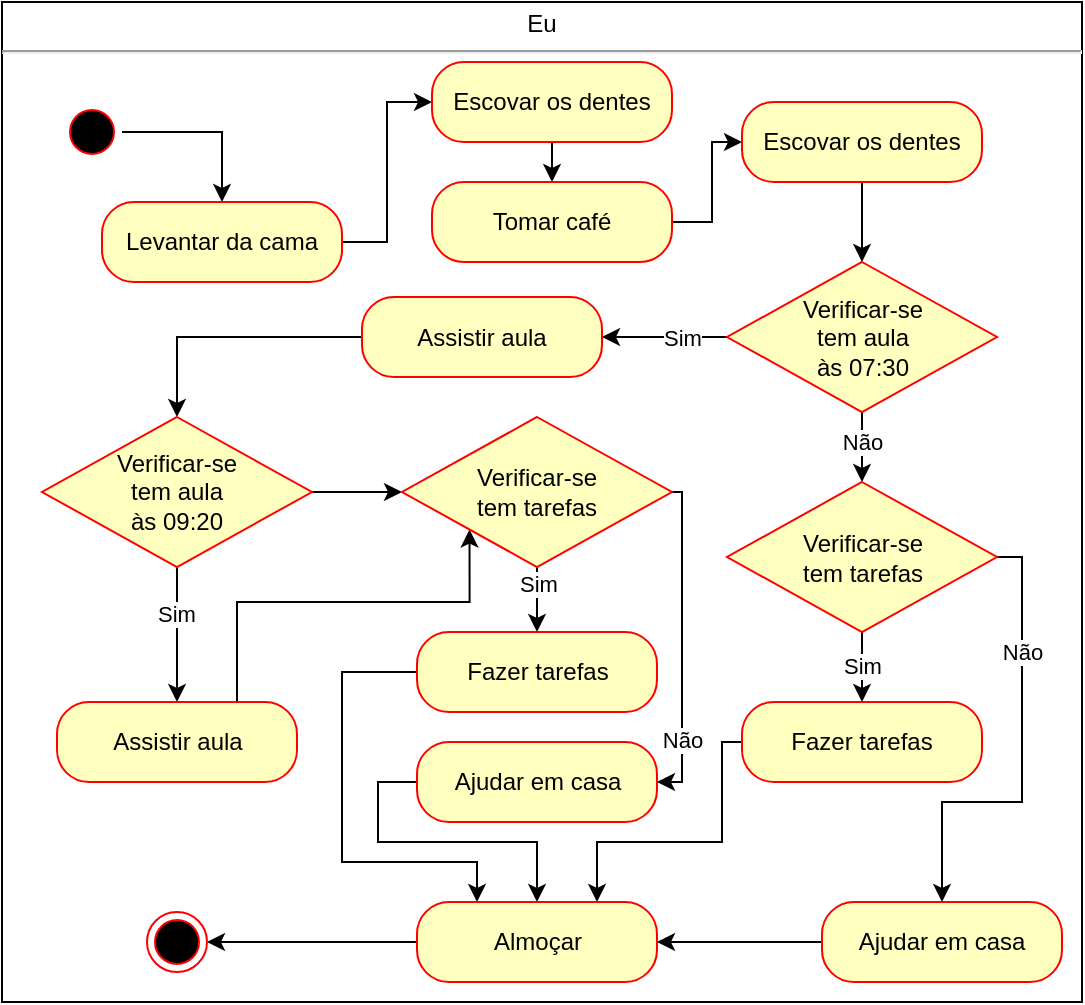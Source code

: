 <mxfile version="16.6.2" type="github">
  <diagram id="hG0S3P9mw6wppGRl6Zj7" name="Page-1">
    <mxGraphModel dx="827" dy="472" grid="1" gridSize="10" guides="1" tooltips="1" connect="1" arrows="1" fold="1" page="1" pageScale="1" pageWidth="1169" pageHeight="827" math="0" shadow="0">
      <root>
        <mxCell id="0" />
        <mxCell id="1" parent="0" />
        <mxCell id="IvriwTNXwanx6Q1rdoZe-1" value="&lt;p style=&quot;margin: 4px 0px 0px ; text-align: center&quot;&gt;Eu&lt;/p&gt;&lt;hr&gt;&lt;p style=&quot;margin: 0px ; margin-left: 8px&quot;&gt;&lt;br&gt;&lt;/p&gt;" style="verticalAlign=top;align=left;overflow=fill;fontSize=12;fontFamily=Helvetica;html=1;" parent="1" vertex="1">
          <mxGeometry x="480" y="300" width="540" height="500" as="geometry" />
        </mxCell>
        <mxCell id="IvriwTNXwanx6Q1rdoZe-3" style="edgeStyle=orthogonalEdgeStyle;rounded=0;orthogonalLoop=1;jettySize=auto;html=1;exitX=1;exitY=0.5;exitDx=0;exitDy=0;entryX=0.5;entryY=0;entryDx=0;entryDy=0;" parent="1" source="IvriwTNXwanx6Q1rdoZe-4" target="IvriwTNXwanx6Q1rdoZe-8" edge="1">
          <mxGeometry relative="1" as="geometry" />
        </mxCell>
        <mxCell id="IvriwTNXwanx6Q1rdoZe-4" value="" style="ellipse;html=1;shape=startState;fillColor=#000000;strokeColor=#ff0000;" parent="1" vertex="1">
          <mxGeometry x="510" y="350" width="30" height="30" as="geometry" />
        </mxCell>
        <mxCell id="IvriwTNXwanx6Q1rdoZe-38" style="edgeStyle=orthogonalEdgeStyle;rounded=0;orthogonalLoop=1;jettySize=auto;html=1;exitX=1;exitY=0.5;exitDx=0;exitDy=0;entryX=0;entryY=0.5;entryDx=0;entryDy=0;" parent="1" source="IvriwTNXwanx6Q1rdoZe-8" target="IvriwTNXwanx6Q1rdoZe-36" edge="1">
          <mxGeometry relative="1" as="geometry" />
        </mxCell>
        <mxCell id="IvriwTNXwanx6Q1rdoZe-8" value="Levantar da cama" style="rounded=1;whiteSpace=wrap;html=1;arcSize=40;fontColor=#000000;fillColor=#ffffc0;strokeColor=#ff0000;" parent="1" vertex="1">
          <mxGeometry x="530" y="400" width="120" height="40" as="geometry" />
        </mxCell>
        <mxCell id="IvriwTNXwanx6Q1rdoZe-45" style="edgeStyle=orthogonalEdgeStyle;rounded=0;orthogonalLoop=1;jettySize=auto;html=1;exitX=0;exitY=0.5;exitDx=0;exitDy=0;entryX=1;entryY=0.5;entryDx=0;entryDy=0;" parent="1" source="IvriwTNXwanx6Q1rdoZe-34" target="IvriwTNXwanx6Q1rdoZe-43" edge="1">
          <mxGeometry relative="1" as="geometry" />
        </mxCell>
        <mxCell id="IvriwTNXwanx6Q1rdoZe-47" value="Sim" style="edgeLabel;html=1;align=center;verticalAlign=middle;resizable=0;points=[];" parent="IvriwTNXwanx6Q1rdoZe-45" vertex="1" connectable="0">
          <mxGeometry x="0.387" y="2" relative="1" as="geometry">
            <mxPoint x="21" y="-2" as="offset" />
          </mxGeometry>
        </mxCell>
        <mxCell id="IvriwTNXwanx6Q1rdoZe-57" style="edgeStyle=orthogonalEdgeStyle;rounded=0;orthogonalLoop=1;jettySize=auto;html=1;exitX=0.5;exitY=1;exitDx=0;exitDy=0;" parent="1" source="IvriwTNXwanx6Q1rdoZe-34" target="IvriwTNXwanx6Q1rdoZe-56" edge="1">
          <mxGeometry relative="1" as="geometry" />
        </mxCell>
        <mxCell id="IvriwTNXwanx6Q1rdoZe-58" value="Não" style="edgeLabel;html=1;align=center;verticalAlign=middle;resizable=0;points=[];" parent="IvriwTNXwanx6Q1rdoZe-57" vertex="1" connectable="0">
          <mxGeometry x="0.407" relative="1" as="geometry">
            <mxPoint y="-7" as="offset" />
          </mxGeometry>
        </mxCell>
        <mxCell id="IvriwTNXwanx6Q1rdoZe-34" value="Verificar-se &lt;br&gt;tem aula&lt;br&gt;às 07:30" style="rhombus;whiteSpace=wrap;html=1;fillColor=#ffffc0;strokeColor=#ff0000;" parent="1" vertex="1">
          <mxGeometry x="842.5" y="430" width="135" height="75" as="geometry" />
        </mxCell>
        <mxCell id="83tVsfYuA2QvCQg0XglB-2" style="edgeStyle=orthogonalEdgeStyle;rounded=0;orthogonalLoop=1;jettySize=auto;html=1;exitX=0.5;exitY=1;exitDx=0;exitDy=0;entryX=0.5;entryY=0;entryDx=0;entryDy=0;" edge="1" parent="1" source="IvriwTNXwanx6Q1rdoZe-36" target="IvriwTNXwanx6Q1rdoZe-39">
          <mxGeometry relative="1" as="geometry" />
        </mxCell>
        <mxCell id="IvriwTNXwanx6Q1rdoZe-36" value="Escovar os dentes" style="rounded=1;whiteSpace=wrap;html=1;arcSize=40;fontColor=#000000;fillColor=#ffffc0;strokeColor=#ff0000;" parent="1" vertex="1">
          <mxGeometry x="695" y="330" width="120" height="40" as="geometry" />
        </mxCell>
        <mxCell id="83tVsfYuA2QvCQg0XglB-3" style="edgeStyle=orthogonalEdgeStyle;rounded=0;orthogonalLoop=1;jettySize=auto;html=1;exitX=1;exitY=0.5;exitDx=0;exitDy=0;entryX=0;entryY=0.5;entryDx=0;entryDy=0;" edge="1" parent="1" source="IvriwTNXwanx6Q1rdoZe-39" target="83tVsfYuA2QvCQg0XglB-1">
          <mxGeometry relative="1" as="geometry" />
        </mxCell>
        <mxCell id="IvriwTNXwanx6Q1rdoZe-39" value="Tomar café" style="rounded=1;whiteSpace=wrap;html=1;arcSize=40;fontColor=#000000;fillColor=#ffffc0;strokeColor=#ff0000;" parent="1" vertex="1">
          <mxGeometry x="695" y="390" width="120" height="40" as="geometry" />
        </mxCell>
        <mxCell id="IvriwTNXwanx6Q1rdoZe-49" style="edgeStyle=orthogonalEdgeStyle;rounded=0;orthogonalLoop=1;jettySize=auto;html=1;exitX=0;exitY=0.5;exitDx=0;exitDy=0;entryX=0.5;entryY=0;entryDx=0;entryDy=0;" parent="1" source="IvriwTNXwanx6Q1rdoZe-43" target="IvriwTNXwanx6Q1rdoZe-48" edge="1">
          <mxGeometry relative="1" as="geometry" />
        </mxCell>
        <mxCell id="IvriwTNXwanx6Q1rdoZe-43" value="Assistir aula" style="rounded=1;whiteSpace=wrap;html=1;arcSize=40;fontColor=#000000;fillColor=#ffffc0;strokeColor=#ff0000;" parent="1" vertex="1">
          <mxGeometry x="660" y="447.5" width="120" height="40" as="geometry" />
        </mxCell>
        <mxCell id="IvriwTNXwanx6Q1rdoZe-73" style="edgeStyle=orthogonalEdgeStyle;rounded=0;jumpStyle=sharp;orthogonalLoop=1;jettySize=auto;html=1;exitX=1;exitY=0.5;exitDx=0;exitDy=0;entryX=0;entryY=0.5;entryDx=0;entryDy=0;" parent="1" source="IvriwTNXwanx6Q1rdoZe-48" target="IvriwTNXwanx6Q1rdoZe-72" edge="1">
          <mxGeometry relative="1" as="geometry" />
        </mxCell>
        <mxCell id="IvriwTNXwanx6Q1rdoZe-74" style="edgeStyle=orthogonalEdgeStyle;rounded=0;jumpStyle=sharp;orthogonalLoop=1;jettySize=auto;html=1;exitX=0.5;exitY=1;exitDx=0;exitDy=0;entryX=0.5;entryY=0;entryDx=0;entryDy=0;" parent="1" source="IvriwTNXwanx6Q1rdoZe-48" target="IvriwTNXwanx6Q1rdoZe-51" edge="1">
          <mxGeometry relative="1" as="geometry">
            <Array as="points">
              <mxPoint x="568" y="590" />
              <mxPoint x="568" y="590" />
            </Array>
          </mxGeometry>
        </mxCell>
        <mxCell id="IvriwTNXwanx6Q1rdoZe-75" value="Sim" style="edgeLabel;html=1;align=center;verticalAlign=middle;resizable=0;points=[];" parent="IvriwTNXwanx6Q1rdoZe-74" vertex="1" connectable="0">
          <mxGeometry x="-0.304" y="-1" relative="1" as="geometry">
            <mxPoint as="offset" />
          </mxGeometry>
        </mxCell>
        <mxCell id="IvriwTNXwanx6Q1rdoZe-48" value="Verificar-se &lt;br&gt;tem aula&lt;br&gt;às 09:20" style="rhombus;whiteSpace=wrap;html=1;fillColor=#ffffc0;strokeColor=#ff0000;" parent="1" vertex="1">
          <mxGeometry x="500" y="507.5" width="135" height="75" as="geometry" />
        </mxCell>
        <mxCell id="IvriwTNXwanx6Q1rdoZe-92" style="edgeStyle=orthogonalEdgeStyle;rounded=0;jumpStyle=sharp;orthogonalLoop=1;jettySize=auto;html=1;exitX=0.75;exitY=0;exitDx=0;exitDy=0;entryX=0;entryY=1;entryDx=0;entryDy=0;" parent="1" source="IvriwTNXwanx6Q1rdoZe-51" target="IvriwTNXwanx6Q1rdoZe-72" edge="1">
          <mxGeometry relative="1" as="geometry">
            <Array as="points">
              <mxPoint x="598" y="600" />
              <mxPoint x="714" y="600" />
            </Array>
          </mxGeometry>
        </mxCell>
        <mxCell id="IvriwTNXwanx6Q1rdoZe-51" value="Assistir aula" style="rounded=1;whiteSpace=wrap;html=1;arcSize=40;fontColor=#000000;fillColor=#ffffc0;strokeColor=#ff0000;" parent="1" vertex="1">
          <mxGeometry x="507.5" y="650" width="120" height="40" as="geometry" />
        </mxCell>
        <mxCell id="IvriwTNXwanx6Q1rdoZe-60" style="edgeStyle=orthogonalEdgeStyle;rounded=0;orthogonalLoop=1;jettySize=auto;html=1;exitX=0.5;exitY=1;exitDx=0;exitDy=0;entryX=0.5;entryY=0;entryDx=0;entryDy=0;" parent="1" source="IvriwTNXwanx6Q1rdoZe-56" target="IvriwTNXwanx6Q1rdoZe-59" edge="1">
          <mxGeometry relative="1" as="geometry">
            <Array as="points">
              <mxPoint x="910" y="640" />
              <mxPoint x="910" y="640" />
            </Array>
          </mxGeometry>
        </mxCell>
        <mxCell id="IvriwTNXwanx6Q1rdoZe-71" value="Sim" style="edgeLabel;html=1;align=center;verticalAlign=middle;resizable=0;points=[];" parent="IvriwTNXwanx6Q1rdoZe-60" vertex="1" connectable="0">
          <mxGeometry x="-0.542" y="-1" relative="1" as="geometry">
            <mxPoint x="1" y="9" as="offset" />
          </mxGeometry>
        </mxCell>
        <mxCell id="IvriwTNXwanx6Q1rdoZe-65" style="edgeStyle=orthogonalEdgeStyle;rounded=0;orthogonalLoop=1;jettySize=auto;html=1;exitX=1;exitY=0.5;exitDx=0;exitDy=0;entryX=0.5;entryY=0;entryDx=0;entryDy=0;" parent="1" source="IvriwTNXwanx6Q1rdoZe-56" target="IvriwTNXwanx6Q1rdoZe-68" edge="1">
          <mxGeometry relative="1" as="geometry">
            <mxPoint x="977" y="690" as="targetPoint" />
            <Array as="points">
              <mxPoint x="990" y="577" />
              <mxPoint x="990" y="700" />
              <mxPoint x="950" y="700" />
            </Array>
          </mxGeometry>
        </mxCell>
        <mxCell id="IvriwTNXwanx6Q1rdoZe-66" value="Não" style="edgeLabel;html=1;align=center;verticalAlign=middle;resizable=0;points=[];" parent="IvriwTNXwanx6Q1rdoZe-65" vertex="1" connectable="0">
          <mxGeometry x="-0.789" y="-1" relative="1" as="geometry">
            <mxPoint x="1" y="36" as="offset" />
          </mxGeometry>
        </mxCell>
        <mxCell id="IvriwTNXwanx6Q1rdoZe-56" value="Verificar-se &lt;br&gt;tem tarefas" style="rhombus;whiteSpace=wrap;html=1;fillColor=#ffffc0;strokeColor=#ff0000;" parent="1" vertex="1">
          <mxGeometry x="842.5" y="540" width="135" height="75" as="geometry" />
        </mxCell>
        <mxCell id="IvriwTNXwanx6Q1rdoZe-86" style="edgeStyle=orthogonalEdgeStyle;rounded=0;jumpStyle=sharp;orthogonalLoop=1;jettySize=auto;html=1;exitX=0;exitY=0.5;exitDx=0;exitDy=0;entryX=0.75;entryY=0;entryDx=0;entryDy=0;" parent="1" source="IvriwTNXwanx6Q1rdoZe-59" target="IvriwTNXwanx6Q1rdoZe-84" edge="1">
          <mxGeometry relative="1" as="geometry">
            <Array as="points">
              <mxPoint x="840" y="670" />
              <mxPoint x="840" y="720" />
              <mxPoint x="777" y="720" />
            </Array>
          </mxGeometry>
        </mxCell>
        <mxCell id="IvriwTNXwanx6Q1rdoZe-59" value="Fazer tarefas" style="rounded=1;whiteSpace=wrap;html=1;arcSize=40;fontColor=#000000;fillColor=#ffffc0;strokeColor=#ff0000;" parent="1" vertex="1">
          <mxGeometry x="850" y="650" width="120" height="40" as="geometry" />
        </mxCell>
        <mxCell id="IvriwTNXwanx6Q1rdoZe-85" style="edgeStyle=orthogonalEdgeStyle;rounded=0;jumpStyle=sharp;orthogonalLoop=1;jettySize=auto;html=1;exitX=0;exitY=0.5;exitDx=0;exitDy=0;" parent="1" source="IvriwTNXwanx6Q1rdoZe-68" target="IvriwTNXwanx6Q1rdoZe-84" edge="1">
          <mxGeometry relative="1" as="geometry" />
        </mxCell>
        <mxCell id="IvriwTNXwanx6Q1rdoZe-68" value="Ajudar em casa" style="rounded=1;whiteSpace=wrap;html=1;arcSize=40;fontColor=#000000;fillColor=#ffffc0;strokeColor=#ff0000;" parent="1" vertex="1">
          <mxGeometry x="890" y="750" width="120" height="40" as="geometry" />
        </mxCell>
        <mxCell id="IvriwTNXwanx6Q1rdoZe-77" style="edgeStyle=orthogonalEdgeStyle;rounded=0;jumpStyle=sharp;orthogonalLoop=1;jettySize=auto;html=1;exitX=0.5;exitY=1;exitDx=0;exitDy=0;entryX=0.5;entryY=0;entryDx=0;entryDy=0;" parent="1" source="IvriwTNXwanx6Q1rdoZe-72" target="IvriwTNXwanx6Q1rdoZe-76" edge="1">
          <mxGeometry relative="1" as="geometry">
            <Array as="points">
              <mxPoint x="748" y="590" />
              <mxPoint x="748" y="590" />
            </Array>
          </mxGeometry>
        </mxCell>
        <mxCell id="IvriwTNXwanx6Q1rdoZe-78" value="Sim" style="edgeLabel;html=1;align=center;verticalAlign=middle;resizable=0;points=[];" parent="IvriwTNXwanx6Q1rdoZe-77" vertex="1" connectable="0">
          <mxGeometry x="0.227" relative="1" as="geometry">
            <mxPoint y="-12" as="offset" />
          </mxGeometry>
        </mxCell>
        <mxCell id="IvriwTNXwanx6Q1rdoZe-80" style="edgeStyle=orthogonalEdgeStyle;rounded=0;jumpStyle=sharp;orthogonalLoop=1;jettySize=auto;html=1;exitX=1;exitY=0.5;exitDx=0;exitDy=0;entryX=1;entryY=0.5;entryDx=0;entryDy=0;" parent="1" source="IvriwTNXwanx6Q1rdoZe-72" target="IvriwTNXwanx6Q1rdoZe-79" edge="1">
          <mxGeometry relative="1" as="geometry">
            <Array as="points">
              <mxPoint x="820" y="545" />
              <mxPoint x="820" y="690" />
            </Array>
          </mxGeometry>
        </mxCell>
        <mxCell id="IvriwTNXwanx6Q1rdoZe-82" value="Não" style="edgeLabel;html=1;align=center;verticalAlign=middle;resizable=0;points=[];" parent="IvriwTNXwanx6Q1rdoZe-80" vertex="1" connectable="0">
          <mxGeometry x="0.166" y="3" relative="1" as="geometry">
            <mxPoint x="-3" y="34" as="offset" />
          </mxGeometry>
        </mxCell>
        <mxCell id="IvriwTNXwanx6Q1rdoZe-72" value="Verificar-se &lt;br&gt;tem tarefas" style="rhombus;whiteSpace=wrap;html=1;fillColor=#ffffc0;strokeColor=#ff0000;" parent="1" vertex="1">
          <mxGeometry x="680" y="507.5" width="135" height="75" as="geometry" />
        </mxCell>
        <mxCell id="IvriwTNXwanx6Q1rdoZe-88" style="edgeStyle=orthogonalEdgeStyle;rounded=0;jumpStyle=sharp;orthogonalLoop=1;jettySize=auto;html=1;exitX=0;exitY=0.5;exitDx=0;exitDy=0;entryX=0.25;entryY=0;entryDx=0;entryDy=0;" parent="1" source="IvriwTNXwanx6Q1rdoZe-76" target="IvriwTNXwanx6Q1rdoZe-84" edge="1">
          <mxGeometry relative="1" as="geometry">
            <mxPoint x="668" y="710" as="targetPoint" />
            <Array as="points">
              <mxPoint x="650" y="635" />
              <mxPoint x="650" y="730" />
              <mxPoint x="718" y="730" />
            </Array>
          </mxGeometry>
        </mxCell>
        <mxCell id="IvriwTNXwanx6Q1rdoZe-76" value="Fazer tarefas" style="rounded=1;whiteSpace=wrap;html=1;arcSize=40;fontColor=#000000;fillColor=#ffffc0;strokeColor=#ff0000;" parent="1" vertex="1">
          <mxGeometry x="687.5" y="615" width="120" height="40" as="geometry" />
        </mxCell>
        <mxCell id="IvriwTNXwanx6Q1rdoZe-87" style="edgeStyle=orthogonalEdgeStyle;rounded=0;jumpStyle=sharp;orthogonalLoop=1;jettySize=auto;html=1;exitX=0;exitY=0.5;exitDx=0;exitDy=0;entryX=0.5;entryY=0;entryDx=0;entryDy=0;" parent="1" source="IvriwTNXwanx6Q1rdoZe-79" target="IvriwTNXwanx6Q1rdoZe-84" edge="1">
          <mxGeometry relative="1" as="geometry">
            <Array as="points">
              <mxPoint x="668" y="690" />
              <mxPoint x="668" y="720" />
              <mxPoint x="748" y="720" />
            </Array>
          </mxGeometry>
        </mxCell>
        <mxCell id="IvriwTNXwanx6Q1rdoZe-79" value="Ajudar em casa" style="rounded=1;whiteSpace=wrap;html=1;arcSize=40;fontColor=#000000;fillColor=#ffffc0;strokeColor=#ff0000;" parent="1" vertex="1">
          <mxGeometry x="687.5" y="670" width="120" height="40" as="geometry" />
        </mxCell>
        <mxCell id="IvriwTNXwanx6Q1rdoZe-90" style="edgeStyle=orthogonalEdgeStyle;rounded=0;jumpStyle=sharp;orthogonalLoop=1;jettySize=auto;html=1;exitX=0;exitY=0.5;exitDx=0;exitDy=0;entryX=1;entryY=0.5;entryDx=0;entryDy=0;" parent="1" source="IvriwTNXwanx6Q1rdoZe-84" target="IvriwTNXwanx6Q1rdoZe-89" edge="1">
          <mxGeometry relative="1" as="geometry" />
        </mxCell>
        <mxCell id="IvriwTNXwanx6Q1rdoZe-84" value="Almoçar" style="rounded=1;whiteSpace=wrap;html=1;arcSize=40;fontColor=#000000;fillColor=#ffffc0;strokeColor=#ff0000;" parent="1" vertex="1">
          <mxGeometry x="687.5" y="750" width="120" height="40" as="geometry" />
        </mxCell>
        <mxCell id="IvriwTNXwanx6Q1rdoZe-89" value="" style="ellipse;html=1;shape=endState;fillColor=#000000;strokeColor=#ff0000;" parent="1" vertex="1">
          <mxGeometry x="552.5" y="755" width="30" height="30" as="geometry" />
        </mxCell>
        <mxCell id="83tVsfYuA2QvCQg0XglB-4" style="edgeStyle=orthogonalEdgeStyle;rounded=0;orthogonalLoop=1;jettySize=auto;html=1;exitX=0.5;exitY=1;exitDx=0;exitDy=0;" edge="1" parent="1" source="83tVsfYuA2QvCQg0XglB-1" target="IvriwTNXwanx6Q1rdoZe-34">
          <mxGeometry relative="1" as="geometry" />
        </mxCell>
        <mxCell id="83tVsfYuA2QvCQg0XglB-1" value="Escovar os dentes" style="rounded=1;whiteSpace=wrap;html=1;arcSize=40;fontColor=#000000;fillColor=#ffffc0;strokeColor=#ff0000;" vertex="1" parent="1">
          <mxGeometry x="850" y="350" width="120" height="40" as="geometry" />
        </mxCell>
      </root>
    </mxGraphModel>
  </diagram>
</mxfile>
